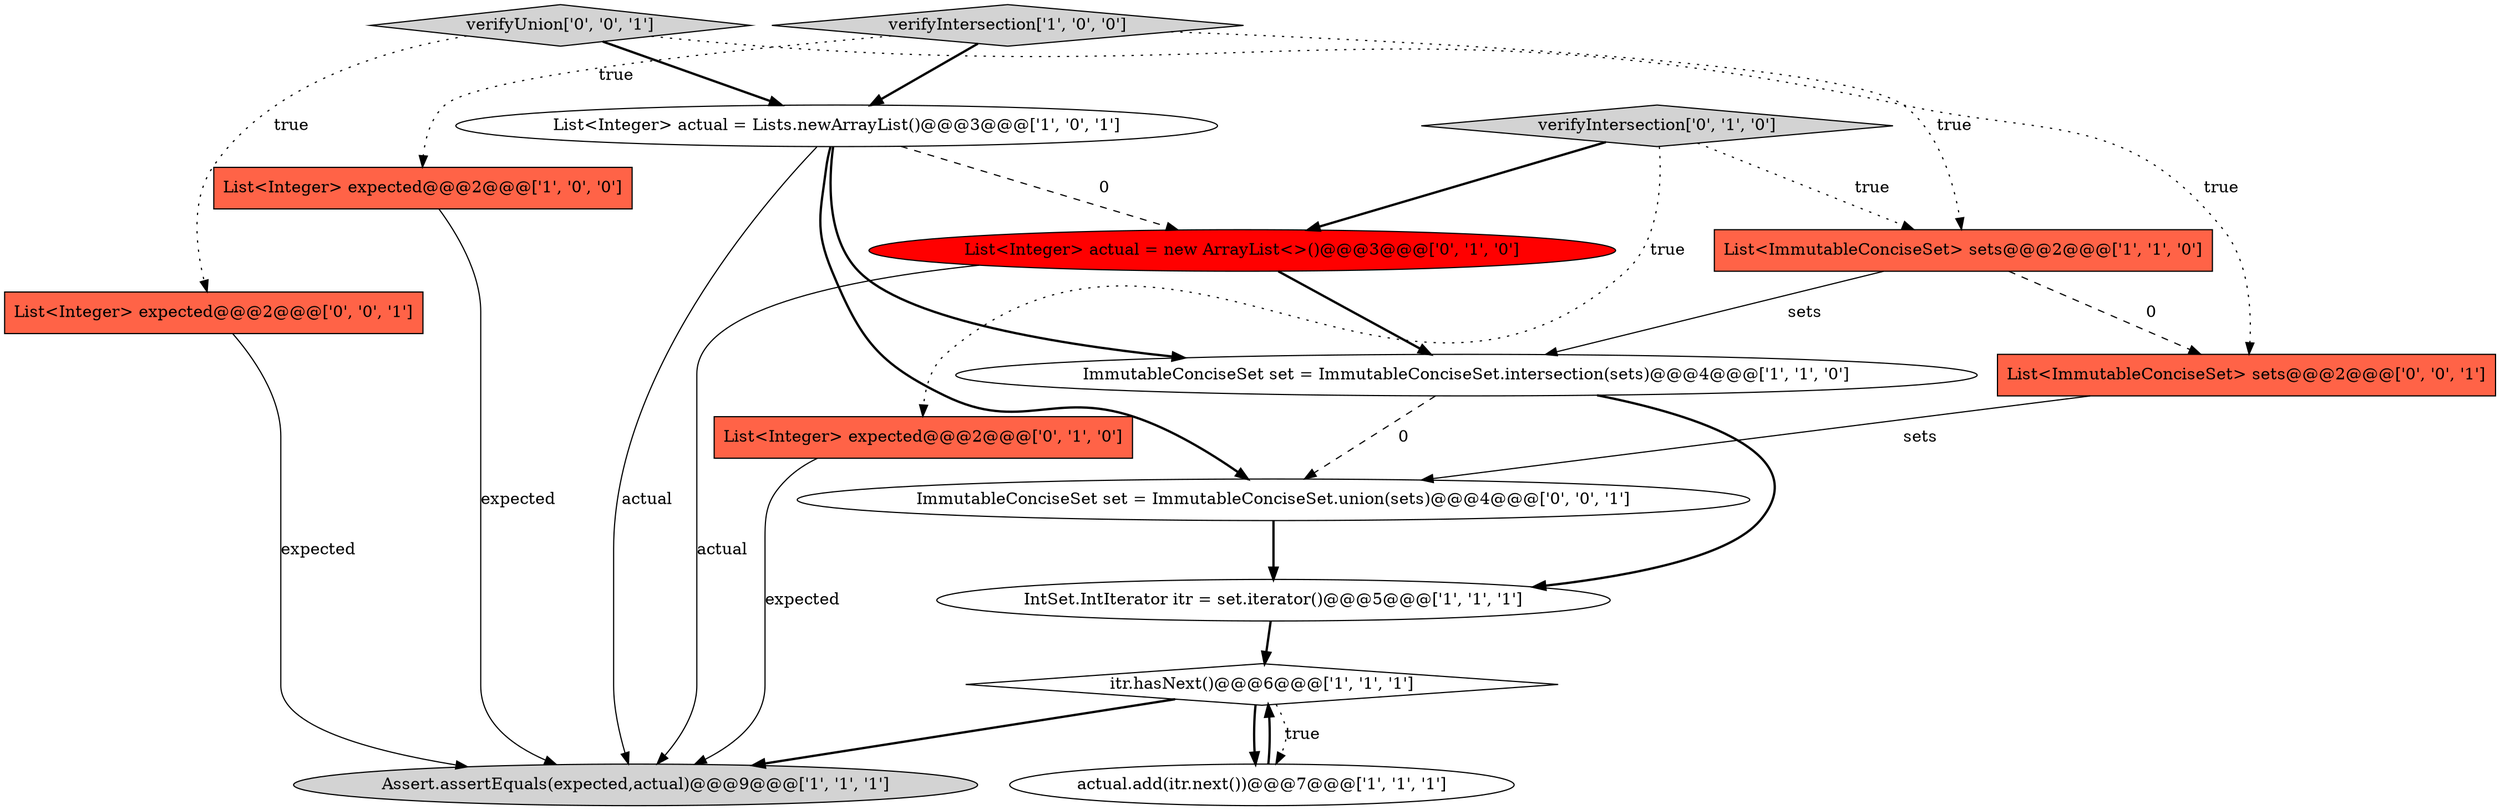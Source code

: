 digraph {
10 [style = filled, label = "verifyIntersection['0', '1', '0']", fillcolor = lightgray, shape = diamond image = "AAA0AAABBB2BBB"];
0 [style = filled, label = "List<Integer> expected@@@2@@@['1', '0', '0']", fillcolor = tomato, shape = box image = "AAA0AAABBB1BBB"];
15 [style = filled, label = "List<ImmutableConciseSet> sets@@@2@@@['0', '0', '1']", fillcolor = tomato, shape = box image = "AAA0AAABBB3BBB"];
14 [style = filled, label = "List<Integer> expected@@@2@@@['0', '0', '1']", fillcolor = tomato, shape = box image = "AAA0AAABBB3BBB"];
8 [style = filled, label = "Assert.assertEquals(expected,actual)@@@9@@@['1', '1', '1']", fillcolor = lightgray, shape = ellipse image = "AAA0AAABBB1BBB"];
9 [style = filled, label = "List<Integer> expected@@@2@@@['0', '1', '0']", fillcolor = tomato, shape = box image = "AAA0AAABBB2BBB"];
12 [style = filled, label = "verifyUnion['0', '0', '1']", fillcolor = lightgray, shape = diamond image = "AAA0AAABBB3BBB"];
6 [style = filled, label = "IntSet.IntIterator itr = set.iterator()@@@5@@@['1', '1', '1']", fillcolor = white, shape = ellipse image = "AAA0AAABBB1BBB"];
5 [style = filled, label = "List<Integer> actual = Lists.newArrayList()@@@3@@@['1', '0', '1']", fillcolor = white, shape = ellipse image = "AAA0AAABBB1BBB"];
7 [style = filled, label = "actual.add(itr.next())@@@7@@@['1', '1', '1']", fillcolor = white, shape = ellipse image = "AAA0AAABBB1BBB"];
1 [style = filled, label = "List<ImmutableConciseSet> sets@@@2@@@['1', '1', '0']", fillcolor = tomato, shape = box image = "AAA0AAABBB1BBB"];
3 [style = filled, label = "itr.hasNext()@@@6@@@['1', '1', '1']", fillcolor = white, shape = diamond image = "AAA0AAABBB1BBB"];
4 [style = filled, label = "ImmutableConciseSet set = ImmutableConciseSet.intersection(sets)@@@4@@@['1', '1', '0']", fillcolor = white, shape = ellipse image = "AAA0AAABBB1BBB"];
13 [style = filled, label = "ImmutableConciseSet set = ImmutableConciseSet.union(sets)@@@4@@@['0', '0', '1']", fillcolor = white, shape = ellipse image = "AAA0AAABBB3BBB"];
11 [style = filled, label = "List<Integer> actual = new ArrayList<>()@@@3@@@['0', '1', '0']", fillcolor = red, shape = ellipse image = "AAA1AAABBB2BBB"];
2 [style = filled, label = "verifyIntersection['1', '0', '0']", fillcolor = lightgray, shape = diamond image = "AAA0AAABBB1BBB"];
15->13 [style = solid, label="sets"];
6->3 [style = bold, label=""];
3->7 [style = dotted, label="true"];
0->8 [style = solid, label="expected"];
2->0 [style = dotted, label="true"];
12->5 [style = bold, label=""];
4->6 [style = bold, label=""];
1->15 [style = dashed, label="0"];
5->8 [style = solid, label="actual"];
11->4 [style = bold, label=""];
11->8 [style = solid, label="actual"];
12->15 [style = dotted, label="true"];
9->8 [style = solid, label="expected"];
10->9 [style = dotted, label="true"];
7->3 [style = bold, label=""];
1->4 [style = solid, label="sets"];
12->14 [style = dotted, label="true"];
5->11 [style = dashed, label="0"];
3->7 [style = bold, label=""];
2->1 [style = dotted, label="true"];
3->8 [style = bold, label=""];
5->13 [style = bold, label=""];
5->4 [style = bold, label=""];
14->8 [style = solid, label="expected"];
10->1 [style = dotted, label="true"];
13->6 [style = bold, label=""];
4->13 [style = dashed, label="0"];
2->5 [style = bold, label=""];
10->11 [style = bold, label=""];
}
